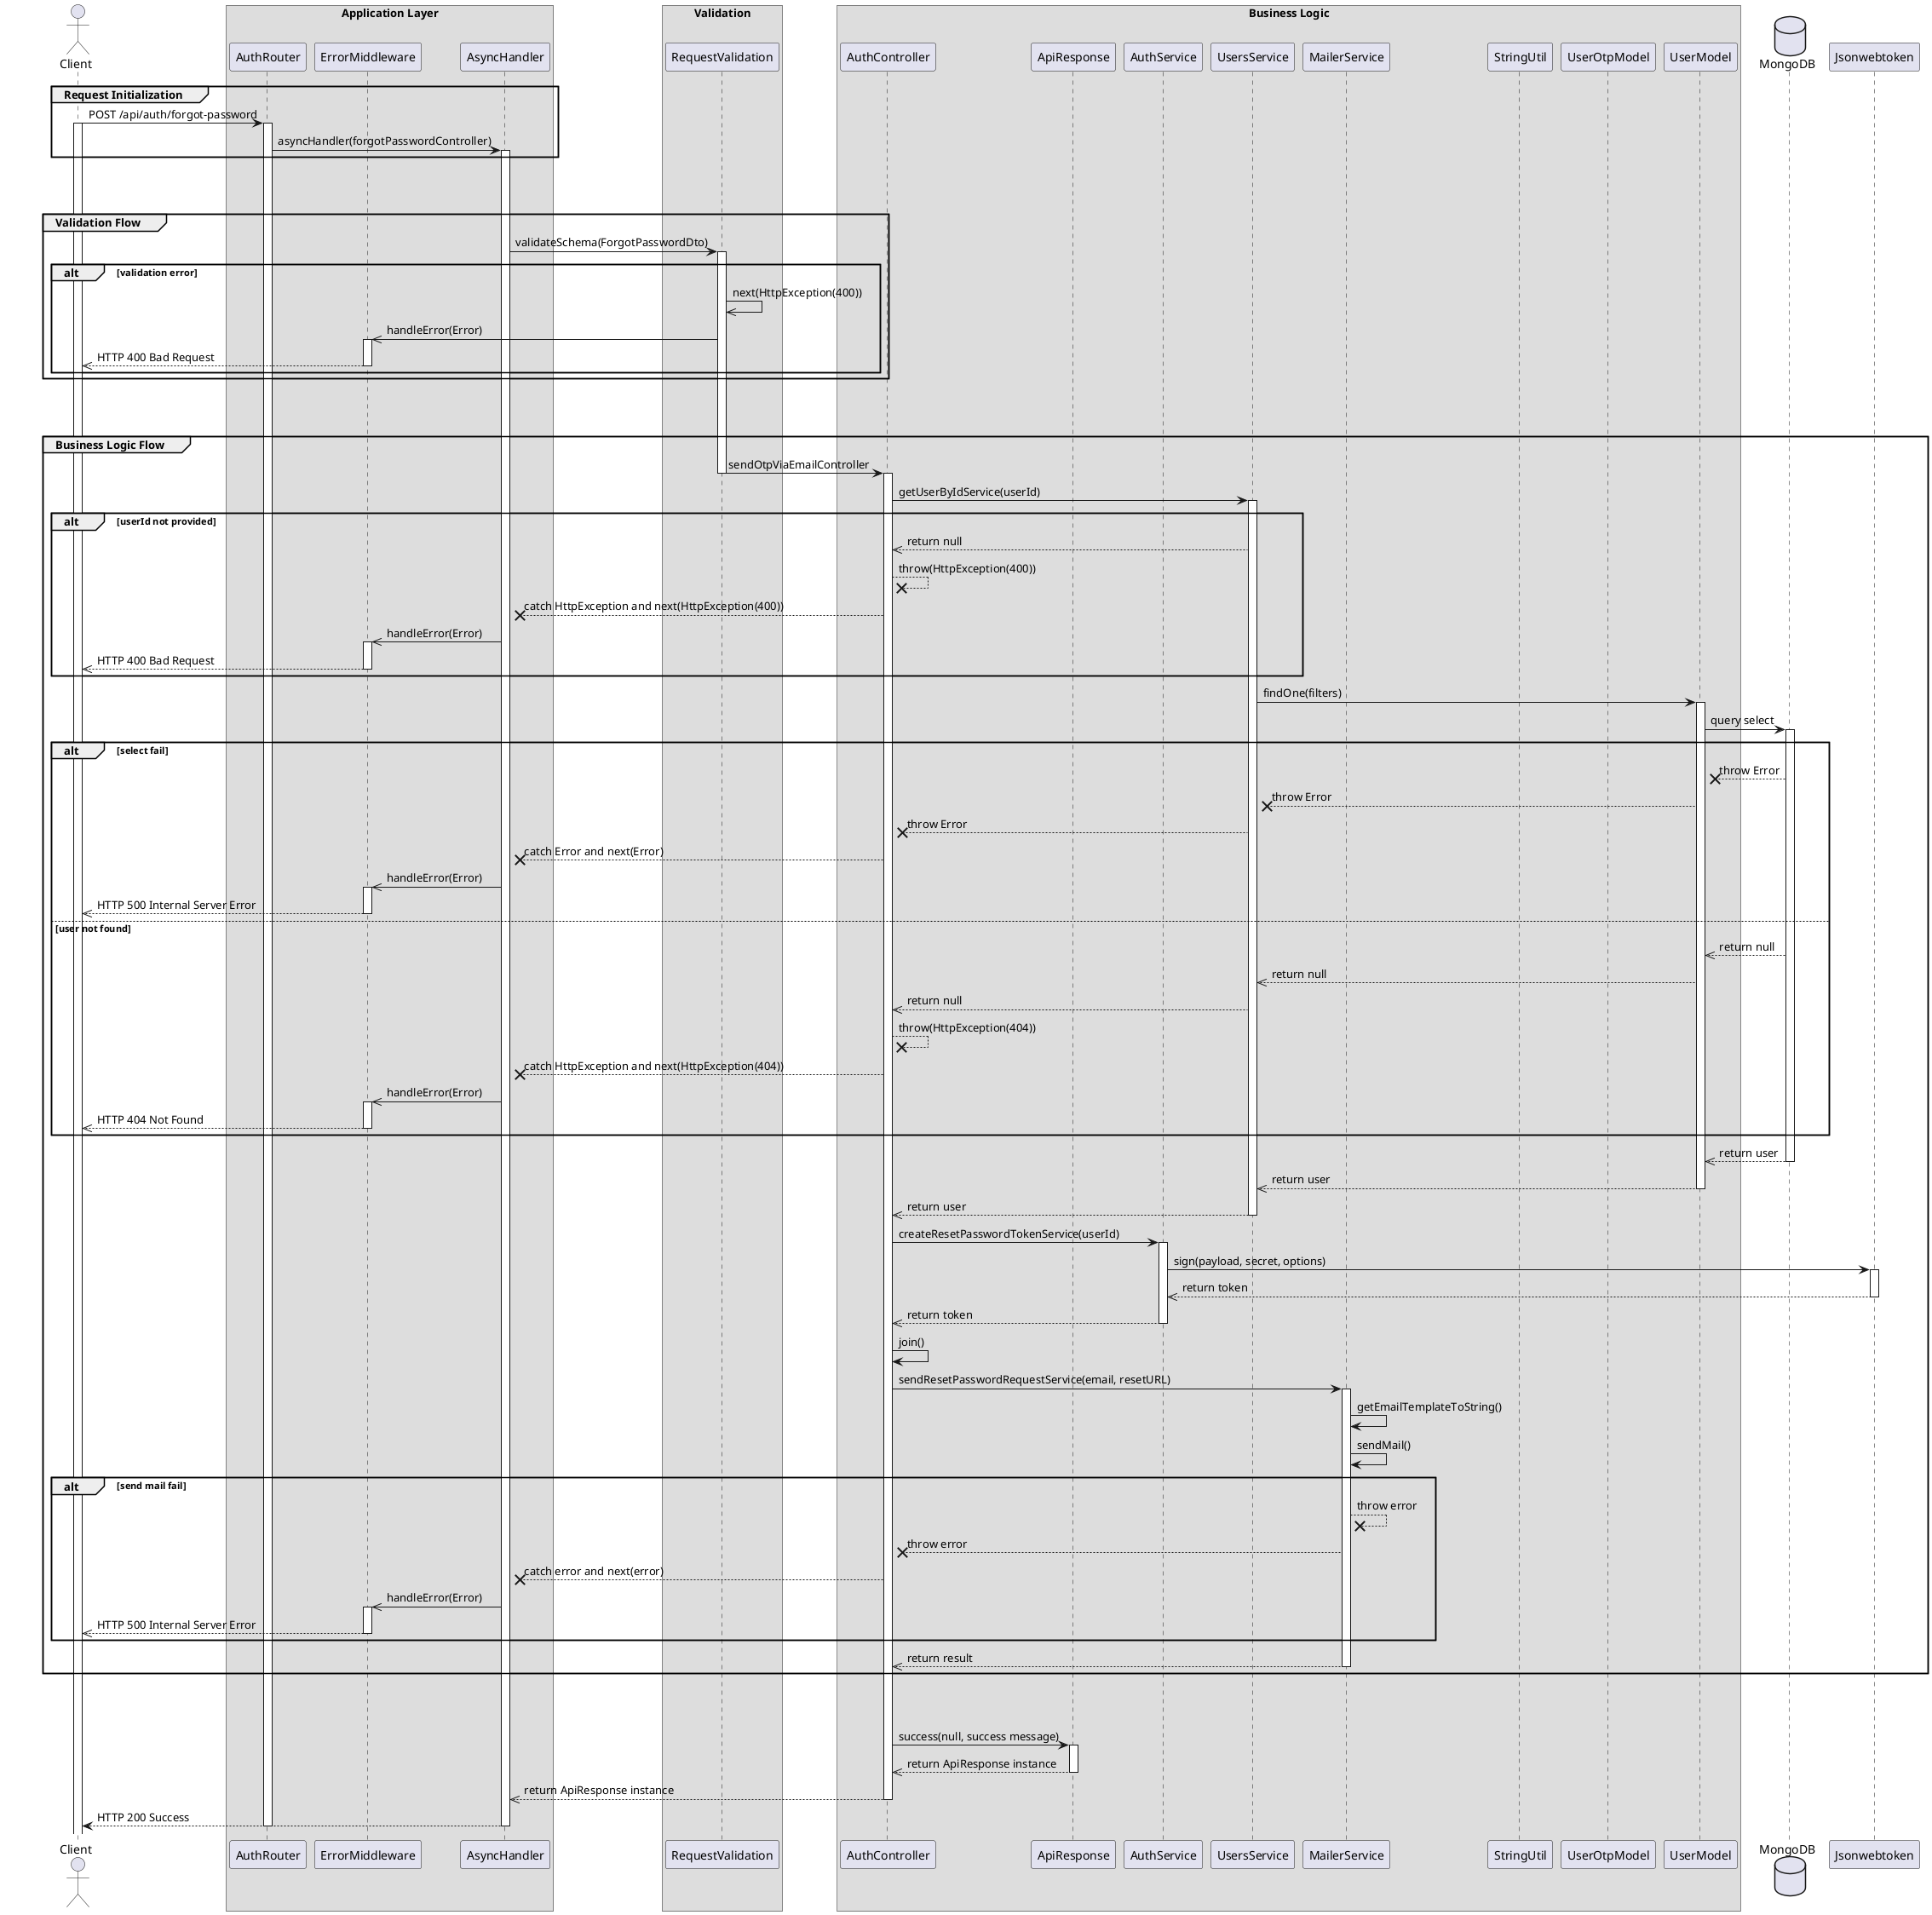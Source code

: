 @startuml Forgot Password

actor Client

box "Application Layer"
participant AuthRouter 
participant ErrorMiddleware 
participant AsyncHandler 
end box

box "Validation"
participant RequestValidation
end box

box "Business Logic"
participant AuthController
participant ApiResponse
participant AuthService
participant UsersService
participant MailerService
participant StringUtil
participant UserOtpModel
participant UserModel
end box

database MongoDB

' Step 1
group Request Initialization
    Client -> AuthRouter: POST /api/auth/forgot-password
    activate Client
    activate AuthRouter
    AuthRouter -> AsyncHandler: asyncHandler(forgotPasswordController)
    activate AsyncHandler
end

break
break


' Step 2
group Validation Flow
    AsyncHandler -> RequestValidation: validateSchema(ForgotPasswordDto)
    activate RequestValidation
    alt validation error
        RequestValidation ->> RequestValidation: next(HttpException(400))
        RequestValidation ->> ErrorMiddleware: handleError(Error)
        activate ErrorMiddleware
        ErrorMiddleware -->> Client: HTTP 400 Bad Request
        deactivate ErrorMiddleware
    end
    
end

break
break


' step 3
group Business Logic Flow
    RequestValidation -> AuthController: sendOtpViaEmailController
    deactivate RequestValidation
    activate AuthController
    AuthController -> UsersService: getUserByIdService(userId)
    activate UsersService

    alt userId not provided
        UsersService -->> AuthController: return null
        AuthController --x AuthController: throw(HttpException(400))
        AuthController --x AsyncHandler: catch HttpException and next(HttpException(400))
        AsyncHandler ->> ErrorMiddleware: handleError(Error)
        activate ErrorMiddleware
        ErrorMiddleware -->> Client: HTTP 400 Bad Request
        deactivate ErrorMiddleware
    end

    UsersService -> UserModel: findOne(filters)
    activate UserModel
    UserModel -> MongoDB: query select
    activate MongoDB

    alt select fail 
        MongoDB --x UserModel: throw Error
        UserModel --x UsersService: throw Error
        UsersService --x AuthController: throw Error
        AuthController --x AsyncHandler: catch Error and next(Error)
        AsyncHandler ->> ErrorMiddleware: handleError(Error) 
        activate ErrorMiddleware
        ErrorMiddleware -->> Client: HTTP 500 Internal Server Error
        deactivate ErrorMiddleware

    else user not found
        MongoDB -->> UserModel: return null
        UserModel -->> UsersService: return null
        UsersService -->> AuthController: return null
        AuthController --x AuthController: throw(HttpException(404))
        AuthController --x AsyncHandler: catch HttpException and next(HttpException(404))
        AsyncHandler ->> ErrorMiddleware: handleError(Error) 
        activate ErrorMiddleware
        ErrorMiddleware -->> Client: HTTP 404 Not Found
        deactivate ErrorMiddleware
    end

    MongoDB -->> UserModel: return user
    deactivate MongoDB
    UserModel -->> UsersService: return user
    deactivate UserModel
    UsersService -->> AuthController: return user
    deactivate UsersService
    AuthController -> AuthService: createResetPasswordTokenService(userId)
    activate AuthService
    AuthService -> Jsonwebtoken: sign(payload, secret, options)
    activate Jsonwebtoken
    Jsonwebtoken -->> AuthService: return token
    deactivate Jsonwebtoken
    AuthService -->> AuthController: return token
    deactivate AuthService
    AuthController -> AuthController: join()
    AuthController -> MailerService: sendResetPasswordRequestService(email, resetURL)
    activate MailerService
    MailerService -> MailerService: getEmailTemplateToString()
    MailerService -> MailerService: sendMail()

    alt send mail fail
        MailerService --x MailerService: throw error
        MailerService --x AuthController: throw error
        AuthController --x AsyncHandler: catch error and next(error)
        AsyncHandler ->> ErrorMiddleware: handleError(Error) 
        activate ErrorMiddleware
        ErrorMiddleware -->> Client: HTTP 500 Internal Server Error
        deactivate ErrorMiddleware
    end

    MailerService -->> AuthController: return result
    deactivate MailerService
       
end   
break 
break


AuthController -> ApiResponse: success(null, success message)
activate ApiResponse
ApiResponse -->> AuthController: return ApiResponse instance
deactivate ApiResponse 
AuthController -->> AsyncHandler: return ApiResponse instance
deactivate AuthController
AsyncHandler --> Client: HTTP 200 Success
deactivate AsyncHandler
deactivate AuthRouter


@enduml